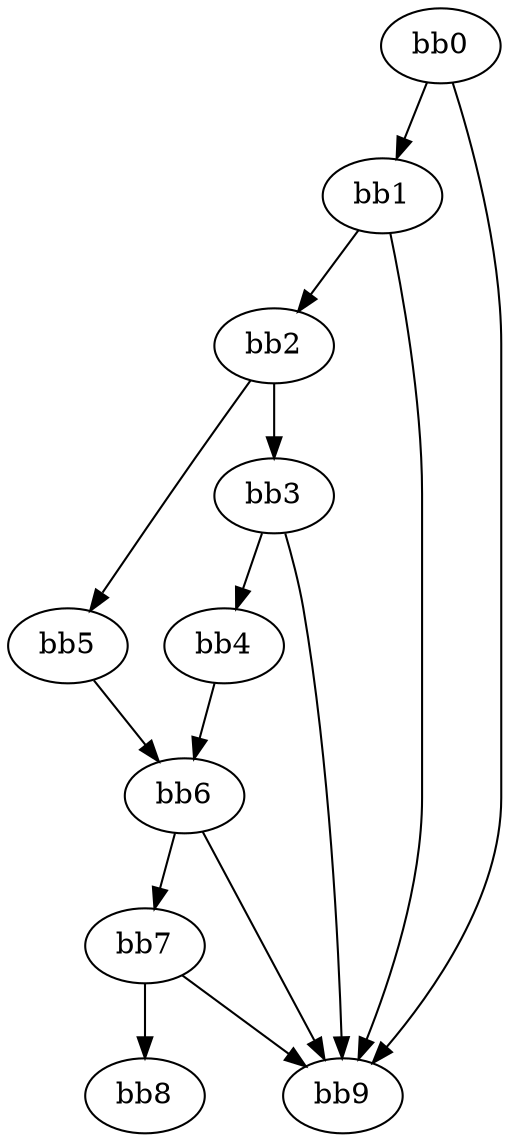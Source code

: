 digraph {
    0 [ label = "bb0\l" ]
    1 [ label = "bb1\l" ]
    2 [ label = "bb2\l" ]
    3 [ label = "bb3\l" ]
    4 [ label = "bb4\l" ]
    5 [ label = "bb5\l" ]
    6 [ label = "bb6\l" ]
    7 [ label = "bb7\l" ]
    8 [ label = "bb8\l" ]
    9 [ label = "bb9\l" ]
    0 -> 1 [ ]
    0 -> 9 [ ]
    1 -> 2 [ ]
    1 -> 9 [ ]
    2 -> 3 [ ]
    2 -> 5 [ ]
    3 -> 4 [ ]
    3 -> 9 [ ]
    4 -> 6 [ ]
    5 -> 6 [ ]
    6 -> 7 [ ]
    6 -> 9 [ ]
    7 -> 8 [ ]
    7 -> 9 [ ]
}


